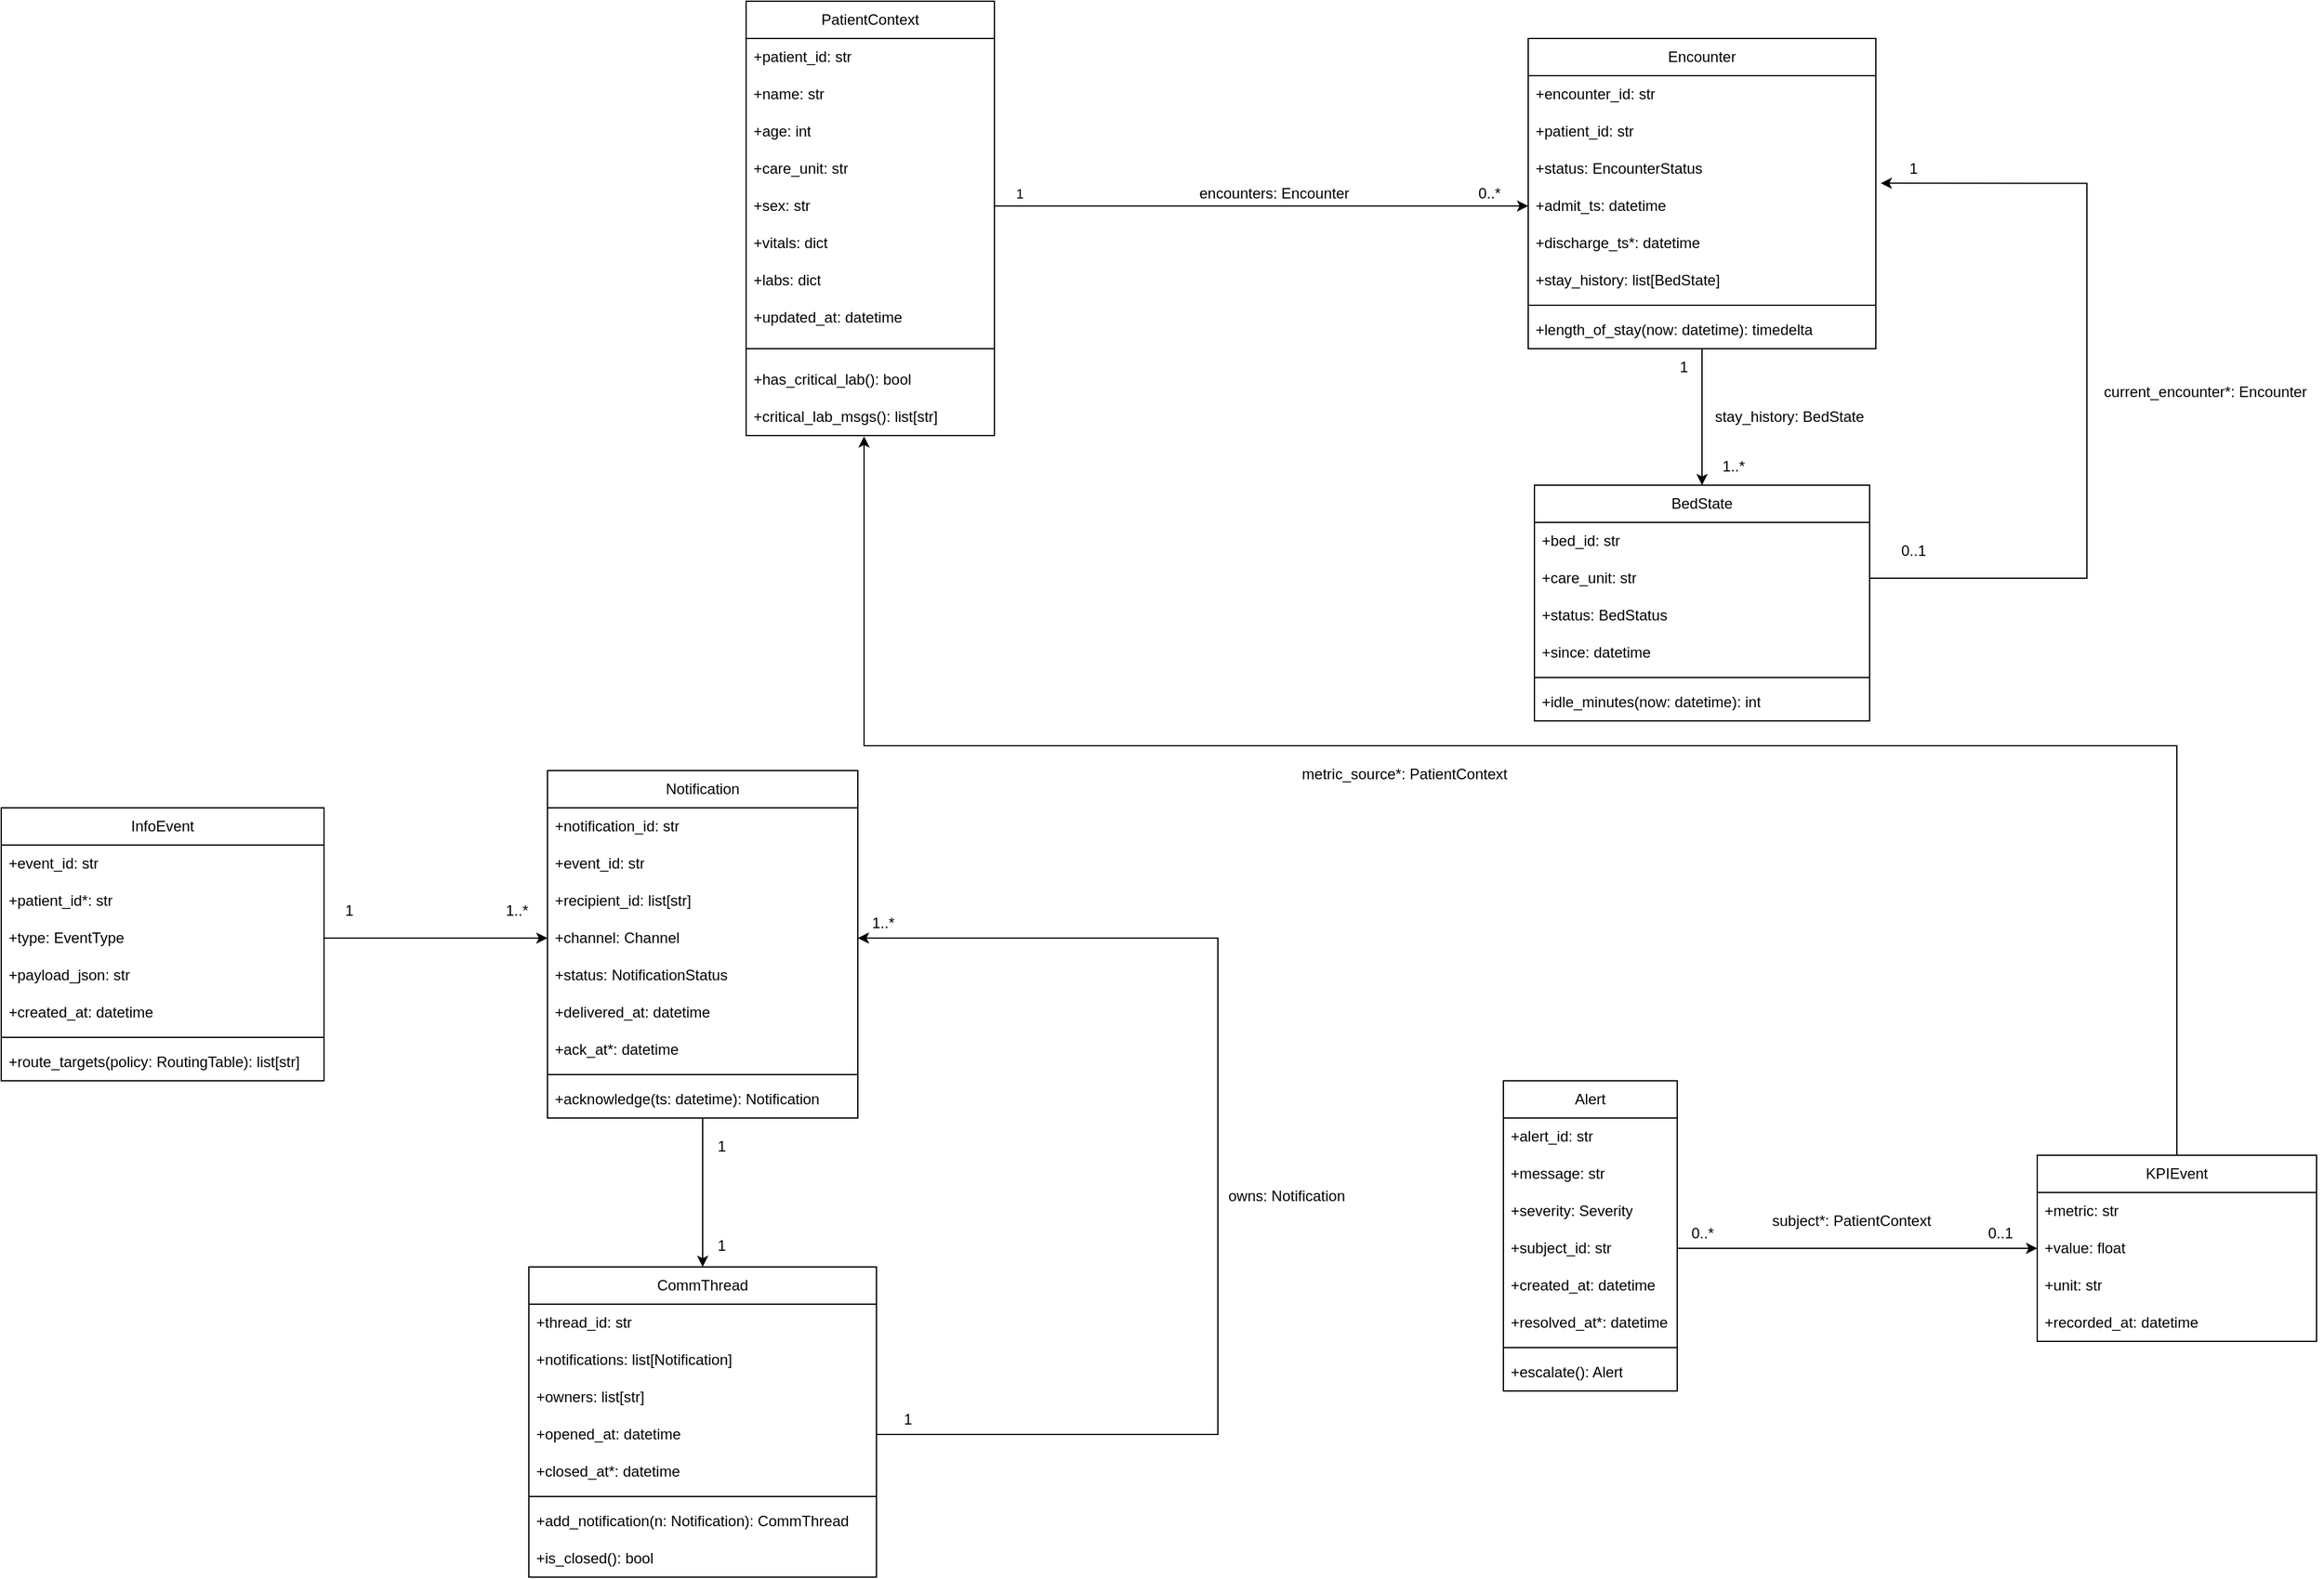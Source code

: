 <mxfile version="27.1.1">
  <diagram name="Page-1" id="bY4hCdv4W0PONexS3LeG">
    <mxGraphModel dx="3325" dy="878" grid="1" gridSize="10" guides="1" tooltips="1" connect="1" arrows="1" fold="1" page="1" pageScale="1.5" pageWidth="850" pageHeight="1100" math="0" shadow="0">
      <root>
        <mxCell id="0" />
        <mxCell id="1" parent="0" />
        <mxCell id="MOTdkO43s3OP3rJp4UTJ-1" value="PatientContext" style="swimlane;fontStyle=0;childLayout=stackLayout;horizontal=1;startSize=30;horizontalStack=0;resizeParent=1;resizeParentMax=0;resizeLast=0;collapsible=1;marginBottom=0;whiteSpace=wrap;html=1;" vertex="1" parent="1">
          <mxGeometry y="50" width="200" height="350" as="geometry" />
        </mxCell>
        <mxCell id="MOTdkO43s3OP3rJp4UTJ-2" value="+patient_id: str" style="text;strokeColor=none;fillColor=none;align=left;verticalAlign=middle;spacingLeft=4;spacingRight=4;overflow=hidden;points=[[0,0.5],[1,0.5]];portConstraint=eastwest;rotatable=0;whiteSpace=wrap;html=1;" vertex="1" parent="MOTdkO43s3OP3rJp4UTJ-1">
          <mxGeometry y="30" width="200" height="30" as="geometry" />
        </mxCell>
        <mxCell id="MOTdkO43s3OP3rJp4UTJ-3" value="+name: str" style="text;strokeColor=none;fillColor=none;align=left;verticalAlign=middle;spacingLeft=4;spacingRight=4;overflow=hidden;points=[[0,0.5],[1,0.5]];portConstraint=eastwest;rotatable=0;whiteSpace=wrap;html=1;" vertex="1" parent="MOTdkO43s3OP3rJp4UTJ-1">
          <mxGeometry y="60" width="200" height="30" as="geometry" />
        </mxCell>
        <mxCell id="MOTdkO43s3OP3rJp4UTJ-4" value="+age: int" style="text;strokeColor=none;fillColor=none;align=left;verticalAlign=middle;spacingLeft=4;spacingRight=4;overflow=hidden;points=[[0,0.5],[1,0.5]];portConstraint=eastwest;rotatable=0;whiteSpace=wrap;html=1;" vertex="1" parent="MOTdkO43s3OP3rJp4UTJ-1">
          <mxGeometry y="90" width="200" height="30" as="geometry" />
        </mxCell>
        <mxCell id="MOTdkO43s3OP3rJp4UTJ-6" value="+care_unit: str" style="text;strokeColor=none;fillColor=none;align=left;verticalAlign=middle;spacingLeft=4;spacingRight=4;overflow=hidden;points=[[0,0.5],[1,0.5]];portConstraint=eastwest;rotatable=0;whiteSpace=wrap;html=1;" vertex="1" parent="MOTdkO43s3OP3rJp4UTJ-1">
          <mxGeometry y="120" width="200" height="30" as="geometry" />
        </mxCell>
        <mxCell id="MOTdkO43s3OP3rJp4UTJ-5" value="+sex: str" style="text;strokeColor=none;fillColor=none;align=left;verticalAlign=middle;spacingLeft=4;spacingRight=4;overflow=hidden;points=[[0,0.5],[1,0.5]];portConstraint=eastwest;rotatable=0;whiteSpace=wrap;html=1;" vertex="1" parent="MOTdkO43s3OP3rJp4UTJ-1">
          <mxGeometry y="150" width="200" height="30" as="geometry" />
        </mxCell>
        <mxCell id="MOTdkO43s3OP3rJp4UTJ-7" value="+vitals: dict" style="text;strokeColor=none;fillColor=none;align=left;verticalAlign=middle;spacingLeft=4;spacingRight=4;overflow=hidden;points=[[0,0.5],[1,0.5]];portConstraint=eastwest;rotatable=0;whiteSpace=wrap;html=1;" vertex="1" parent="MOTdkO43s3OP3rJp4UTJ-1">
          <mxGeometry y="180" width="200" height="30" as="geometry" />
        </mxCell>
        <mxCell id="MOTdkO43s3OP3rJp4UTJ-8" value="+labs: dict" style="text;strokeColor=none;fillColor=none;align=left;verticalAlign=middle;spacingLeft=4;spacingRight=4;overflow=hidden;points=[[0,0.5],[1,0.5]];portConstraint=eastwest;rotatable=0;whiteSpace=wrap;html=1;" vertex="1" parent="MOTdkO43s3OP3rJp4UTJ-1">
          <mxGeometry y="210" width="200" height="30" as="geometry" />
        </mxCell>
        <mxCell id="MOTdkO43s3OP3rJp4UTJ-10" value="+updated_at: datetime" style="text;strokeColor=none;fillColor=none;align=left;verticalAlign=middle;spacingLeft=4;spacingRight=4;overflow=hidden;points=[[0,0.5],[1,0.5]];portConstraint=eastwest;rotatable=0;whiteSpace=wrap;html=1;" vertex="1" parent="MOTdkO43s3OP3rJp4UTJ-1">
          <mxGeometry y="240" width="200" height="30" as="geometry" />
        </mxCell>
        <mxCell id="MOTdkO43s3OP3rJp4UTJ-58" value="" style="line;strokeWidth=1;rotatable=0;dashed=0;labelPosition=right;align=left;verticalAlign=middle;spacingTop=0;spacingLeft=6;points=[];portConstraint=eastwest;" vertex="1" parent="MOTdkO43s3OP3rJp4UTJ-1">
          <mxGeometry y="270" width="200" height="20" as="geometry" />
        </mxCell>
        <mxCell id="MOTdkO43s3OP3rJp4UTJ-59" value="+has_critical_lab(): bool" style="text;strokeColor=none;fillColor=none;align=left;verticalAlign=middle;spacingLeft=4;spacingRight=4;overflow=hidden;points=[[0,0.5],[1,0.5]];portConstraint=eastwest;rotatable=0;whiteSpace=wrap;html=1;" vertex="1" parent="MOTdkO43s3OP3rJp4UTJ-1">
          <mxGeometry y="290" width="200" height="30" as="geometry" />
        </mxCell>
        <mxCell id="MOTdkO43s3OP3rJp4UTJ-62" value="+critical_lab_msgs(): list[str]" style="text;strokeColor=none;fillColor=none;align=left;verticalAlign=middle;spacingLeft=4;spacingRight=4;overflow=hidden;points=[[0,0.5],[1,0.5]];portConstraint=eastwest;rotatable=0;whiteSpace=wrap;html=1;" vertex="1" parent="MOTdkO43s3OP3rJp4UTJ-1">
          <mxGeometry y="320" width="200" height="30" as="geometry" />
        </mxCell>
        <mxCell id="MOTdkO43s3OP3rJp4UTJ-86" style="edgeStyle=orthogonalEdgeStyle;rounded=0;orthogonalLoop=1;jettySize=auto;html=1;entryX=0.5;entryY=0;entryDx=0;entryDy=0;" edge="1" parent="1" source="MOTdkO43s3OP3rJp4UTJ-11" target="MOTdkO43s3OP3rJp4UTJ-18">
          <mxGeometry relative="1" as="geometry" />
        </mxCell>
        <mxCell id="MOTdkO43s3OP3rJp4UTJ-11" value="Encounter" style="swimlane;fontStyle=0;childLayout=stackLayout;horizontal=1;startSize=30;horizontalStack=0;resizeParent=1;resizeParentMax=0;resizeLast=0;collapsible=1;marginBottom=0;whiteSpace=wrap;html=1;" vertex="1" parent="1">
          <mxGeometry x="630" y="80" width="280" height="250" as="geometry" />
        </mxCell>
        <mxCell id="MOTdkO43s3OP3rJp4UTJ-12" value="+encounter_id: str" style="text;strokeColor=none;fillColor=none;align=left;verticalAlign=middle;spacingLeft=4;spacingRight=4;overflow=hidden;points=[[0,0.5],[1,0.5]];portConstraint=eastwest;rotatable=0;whiteSpace=wrap;html=1;" vertex="1" parent="MOTdkO43s3OP3rJp4UTJ-11">
          <mxGeometry y="30" width="280" height="30" as="geometry" />
        </mxCell>
        <mxCell id="MOTdkO43s3OP3rJp4UTJ-13" value="+patient_id: str" style="text;strokeColor=none;fillColor=none;align=left;verticalAlign=middle;spacingLeft=4;spacingRight=4;overflow=hidden;points=[[0,0.5],[1,0.5]];portConstraint=eastwest;rotatable=0;whiteSpace=wrap;html=1;" vertex="1" parent="MOTdkO43s3OP3rJp4UTJ-11">
          <mxGeometry y="60" width="280" height="30" as="geometry" />
        </mxCell>
        <mxCell id="MOTdkO43s3OP3rJp4UTJ-14" value="+status: EncounterStatus" style="text;strokeColor=none;fillColor=none;align=left;verticalAlign=middle;spacingLeft=4;spacingRight=4;overflow=hidden;points=[[0,0.5],[1,0.5]];portConstraint=eastwest;rotatable=0;whiteSpace=wrap;html=1;" vertex="1" parent="MOTdkO43s3OP3rJp4UTJ-11">
          <mxGeometry y="90" width="280" height="30" as="geometry" />
        </mxCell>
        <mxCell id="MOTdkO43s3OP3rJp4UTJ-15" value="+admit_ts: datetime" style="text;strokeColor=none;fillColor=none;align=left;verticalAlign=middle;spacingLeft=4;spacingRight=4;overflow=hidden;points=[[0,0.5],[1,0.5]];portConstraint=eastwest;rotatable=0;whiteSpace=wrap;html=1;" vertex="1" parent="MOTdkO43s3OP3rJp4UTJ-11">
          <mxGeometry y="120" width="280" height="30" as="geometry" />
        </mxCell>
        <mxCell id="MOTdkO43s3OP3rJp4UTJ-16" value="+discharge_ts*: datetime" style="text;strokeColor=none;fillColor=none;align=left;verticalAlign=middle;spacingLeft=4;spacingRight=4;overflow=hidden;points=[[0,0.5],[1,0.5]];portConstraint=eastwest;rotatable=0;whiteSpace=wrap;html=1;" vertex="1" parent="MOTdkO43s3OP3rJp4UTJ-11">
          <mxGeometry y="150" width="280" height="30" as="geometry" />
        </mxCell>
        <mxCell id="MOTdkO43s3OP3rJp4UTJ-17" value="+stay_history: list[BedState&lt;span style=&quot;background-color: transparent; color: light-dark(rgb(0, 0, 0), rgb(255, 255, 255));&quot;&gt;]&lt;/span&gt;" style="text;strokeColor=none;fillColor=none;align=left;verticalAlign=middle;spacingLeft=4;spacingRight=4;overflow=hidden;points=[[0,0.5],[1,0.5]];portConstraint=eastwest;rotatable=0;whiteSpace=wrap;html=1;" vertex="1" parent="MOTdkO43s3OP3rJp4UTJ-11">
          <mxGeometry y="180" width="280" height="30" as="geometry" />
        </mxCell>
        <mxCell id="MOTdkO43s3OP3rJp4UTJ-63" value="" style="line;strokeWidth=1;rotatable=0;dashed=0;labelPosition=right;align=left;verticalAlign=middle;spacingTop=0;spacingLeft=6;points=[];portConstraint=eastwest;" vertex="1" parent="MOTdkO43s3OP3rJp4UTJ-11">
          <mxGeometry y="210" width="280" height="10" as="geometry" />
        </mxCell>
        <mxCell id="MOTdkO43s3OP3rJp4UTJ-65" value="+length_of_stay(now: datetime): timedelta" style="text;strokeColor=none;fillColor=none;align=left;verticalAlign=middle;spacingLeft=4;spacingRight=4;overflow=hidden;points=[[0,0.5],[1,0.5]];portConstraint=eastwest;rotatable=0;whiteSpace=wrap;html=1;" vertex="1" parent="MOTdkO43s3OP3rJp4UTJ-11">
          <mxGeometry y="220" width="280" height="30" as="geometry" />
        </mxCell>
        <mxCell id="MOTdkO43s3OP3rJp4UTJ-18" value="BedState" style="swimlane;fontStyle=0;childLayout=stackLayout;horizontal=1;startSize=30;horizontalStack=0;resizeParent=1;resizeParentMax=0;resizeLast=0;collapsible=1;marginBottom=0;whiteSpace=wrap;html=1;" vertex="1" parent="1">
          <mxGeometry x="635" y="440" width="270" height="190" as="geometry" />
        </mxCell>
        <mxCell id="MOTdkO43s3OP3rJp4UTJ-19" value="+bed_id: str" style="text;strokeColor=none;fillColor=none;align=left;verticalAlign=middle;spacingLeft=4;spacingRight=4;overflow=hidden;points=[[0,0.5],[1,0.5]];portConstraint=eastwest;rotatable=0;whiteSpace=wrap;html=1;" vertex="1" parent="MOTdkO43s3OP3rJp4UTJ-18">
          <mxGeometry y="30" width="270" height="30" as="geometry" />
        </mxCell>
        <mxCell id="MOTdkO43s3OP3rJp4UTJ-20" value="+care_unit: str" style="text;strokeColor=none;fillColor=none;align=left;verticalAlign=middle;spacingLeft=4;spacingRight=4;overflow=hidden;points=[[0,0.5],[1,0.5]];portConstraint=eastwest;rotatable=0;whiteSpace=wrap;html=1;" vertex="1" parent="MOTdkO43s3OP3rJp4UTJ-18">
          <mxGeometry y="60" width="270" height="30" as="geometry" />
        </mxCell>
        <mxCell id="MOTdkO43s3OP3rJp4UTJ-21" value="+status: BedStatus" style="text;strokeColor=none;fillColor=none;align=left;verticalAlign=middle;spacingLeft=4;spacingRight=4;overflow=hidden;points=[[0,0.5],[1,0.5]];portConstraint=eastwest;rotatable=0;whiteSpace=wrap;html=1;" vertex="1" parent="MOTdkO43s3OP3rJp4UTJ-18">
          <mxGeometry y="90" width="270" height="30" as="geometry" />
        </mxCell>
        <mxCell id="MOTdkO43s3OP3rJp4UTJ-22" value="+since: datetime" style="text;strokeColor=none;fillColor=none;align=left;verticalAlign=middle;spacingLeft=4;spacingRight=4;overflow=hidden;points=[[0,0.5],[1,0.5]];portConstraint=eastwest;rotatable=0;whiteSpace=wrap;html=1;" vertex="1" parent="MOTdkO43s3OP3rJp4UTJ-18">
          <mxGeometry y="120" width="270" height="30" as="geometry" />
        </mxCell>
        <mxCell id="MOTdkO43s3OP3rJp4UTJ-66" value="" style="line;strokeWidth=1;rotatable=0;dashed=0;labelPosition=right;align=left;verticalAlign=middle;spacingTop=0;spacingLeft=6;points=[];portConstraint=eastwest;" vertex="1" parent="MOTdkO43s3OP3rJp4UTJ-18">
          <mxGeometry y="150" width="270" height="10" as="geometry" />
        </mxCell>
        <mxCell id="MOTdkO43s3OP3rJp4UTJ-67" value="+idle_minutes(now: datetime): int" style="text;strokeColor=none;fillColor=none;align=left;verticalAlign=middle;spacingLeft=4;spacingRight=4;overflow=hidden;points=[[0,0.5],[1,0.5]];portConstraint=eastwest;rotatable=0;whiteSpace=wrap;html=1;" vertex="1" parent="MOTdkO43s3OP3rJp4UTJ-18">
          <mxGeometry y="160" width="270" height="30" as="geometry" />
        </mxCell>
        <mxCell id="MOTdkO43s3OP3rJp4UTJ-23" value="InfoEvent" style="swimlane;fontStyle=0;childLayout=stackLayout;horizontal=1;startSize=30;horizontalStack=0;resizeParent=1;resizeParentMax=0;resizeLast=0;collapsible=1;marginBottom=0;whiteSpace=wrap;html=1;" vertex="1" parent="1">
          <mxGeometry x="-600" y="700" width="260" height="220" as="geometry" />
        </mxCell>
        <mxCell id="MOTdkO43s3OP3rJp4UTJ-24" value="+event_id: str" style="text;strokeColor=none;fillColor=none;align=left;verticalAlign=middle;spacingLeft=4;spacingRight=4;overflow=hidden;points=[[0,0.5],[1,0.5]];portConstraint=eastwest;rotatable=0;whiteSpace=wrap;html=1;" vertex="1" parent="MOTdkO43s3OP3rJp4UTJ-23">
          <mxGeometry y="30" width="260" height="30" as="geometry" />
        </mxCell>
        <mxCell id="MOTdkO43s3OP3rJp4UTJ-25" value="+patient_id*: str" style="text;strokeColor=none;fillColor=none;align=left;verticalAlign=middle;spacingLeft=4;spacingRight=4;overflow=hidden;points=[[0,0.5],[1,0.5]];portConstraint=eastwest;rotatable=0;whiteSpace=wrap;html=1;" vertex="1" parent="MOTdkO43s3OP3rJp4UTJ-23">
          <mxGeometry y="60" width="260" height="30" as="geometry" />
        </mxCell>
        <mxCell id="MOTdkO43s3OP3rJp4UTJ-26" value="+type: EventType" style="text;strokeColor=none;fillColor=none;align=left;verticalAlign=middle;spacingLeft=4;spacingRight=4;overflow=hidden;points=[[0,0.5],[1,0.5]];portConstraint=eastwest;rotatable=0;whiteSpace=wrap;html=1;" vertex="1" parent="MOTdkO43s3OP3rJp4UTJ-23">
          <mxGeometry y="90" width="260" height="30" as="geometry" />
        </mxCell>
        <mxCell id="MOTdkO43s3OP3rJp4UTJ-27" value="+payload_json: str" style="text;strokeColor=none;fillColor=none;align=left;verticalAlign=middle;spacingLeft=4;spacingRight=4;overflow=hidden;points=[[0,0.5],[1,0.5]];portConstraint=eastwest;rotatable=0;whiteSpace=wrap;html=1;" vertex="1" parent="MOTdkO43s3OP3rJp4UTJ-23">
          <mxGeometry y="120" width="260" height="30" as="geometry" />
        </mxCell>
        <mxCell id="MOTdkO43s3OP3rJp4UTJ-28" value="+created_at: datetime" style="text;strokeColor=none;fillColor=none;align=left;verticalAlign=middle;spacingLeft=4;spacingRight=4;overflow=hidden;points=[[0,0.5],[1,0.5]];portConstraint=eastwest;rotatable=0;whiteSpace=wrap;html=1;" vertex="1" parent="MOTdkO43s3OP3rJp4UTJ-23">
          <mxGeometry y="150" width="260" height="30" as="geometry" />
        </mxCell>
        <mxCell id="MOTdkO43s3OP3rJp4UTJ-68" value="" style="line;strokeWidth=1;rotatable=0;dashed=0;labelPosition=right;align=left;verticalAlign=middle;spacingTop=0;spacingLeft=6;points=[];portConstraint=eastwest;" vertex="1" parent="MOTdkO43s3OP3rJp4UTJ-23">
          <mxGeometry y="180" width="260" height="10" as="geometry" />
        </mxCell>
        <mxCell id="MOTdkO43s3OP3rJp4UTJ-70" value="+route_targets(policy: RoutingTable): list[str]" style="text;strokeColor=none;fillColor=none;align=left;verticalAlign=middle;spacingLeft=4;spacingRight=4;overflow=hidden;points=[[0,0.5],[1,0.5]];portConstraint=eastwest;rotatable=0;whiteSpace=wrap;html=1;" vertex="1" parent="MOTdkO43s3OP3rJp4UTJ-23">
          <mxGeometry y="190" width="260" height="30" as="geometry" />
        </mxCell>
        <mxCell id="MOTdkO43s3OP3rJp4UTJ-97" style="edgeStyle=orthogonalEdgeStyle;rounded=0;orthogonalLoop=1;jettySize=auto;html=1;entryX=0.5;entryY=0;entryDx=0;entryDy=0;" edge="1" parent="1" source="MOTdkO43s3OP3rJp4UTJ-29" target="MOTdkO43s3OP3rJp4UTJ-37">
          <mxGeometry relative="1" as="geometry" />
        </mxCell>
        <mxCell id="MOTdkO43s3OP3rJp4UTJ-29" value="Notification" style="swimlane;fontStyle=0;childLayout=stackLayout;horizontal=1;startSize=30;horizontalStack=0;resizeParent=1;resizeParentMax=0;resizeLast=0;collapsible=1;marginBottom=0;whiteSpace=wrap;html=1;" vertex="1" parent="1">
          <mxGeometry x="-160" y="670" width="250" height="280" as="geometry" />
        </mxCell>
        <mxCell id="MOTdkO43s3OP3rJp4UTJ-30" value="+notification_id: str" style="text;strokeColor=none;fillColor=none;align=left;verticalAlign=middle;spacingLeft=4;spacingRight=4;overflow=hidden;points=[[0,0.5],[1,0.5]];portConstraint=eastwest;rotatable=0;whiteSpace=wrap;html=1;" vertex="1" parent="MOTdkO43s3OP3rJp4UTJ-29">
          <mxGeometry y="30" width="250" height="30" as="geometry" />
        </mxCell>
        <mxCell id="MOTdkO43s3OP3rJp4UTJ-31" value="+event_id: str" style="text;strokeColor=none;fillColor=none;align=left;verticalAlign=middle;spacingLeft=4;spacingRight=4;overflow=hidden;points=[[0,0.5],[1,0.5]];portConstraint=eastwest;rotatable=0;whiteSpace=wrap;html=1;" vertex="1" parent="MOTdkO43s3OP3rJp4UTJ-29">
          <mxGeometry y="60" width="250" height="30" as="geometry" />
        </mxCell>
        <mxCell id="MOTdkO43s3OP3rJp4UTJ-32" value="+recipient_id: list[str]" style="text;strokeColor=none;fillColor=none;align=left;verticalAlign=middle;spacingLeft=4;spacingRight=4;overflow=hidden;points=[[0,0.5],[1,0.5]];portConstraint=eastwest;rotatable=0;whiteSpace=wrap;html=1;" vertex="1" parent="MOTdkO43s3OP3rJp4UTJ-29">
          <mxGeometry y="90" width="250" height="30" as="geometry" />
        </mxCell>
        <mxCell id="MOTdkO43s3OP3rJp4UTJ-34" value="+channel: Channel" style="text;strokeColor=none;fillColor=none;align=left;verticalAlign=middle;spacingLeft=4;spacingRight=4;overflow=hidden;points=[[0,0.5],[1,0.5]];portConstraint=eastwest;rotatable=0;whiteSpace=wrap;html=1;" vertex="1" parent="MOTdkO43s3OP3rJp4UTJ-29">
          <mxGeometry y="120" width="250" height="30" as="geometry" />
        </mxCell>
        <mxCell id="MOTdkO43s3OP3rJp4UTJ-35" value="+status: NotificationStatus" style="text;strokeColor=none;fillColor=none;align=left;verticalAlign=middle;spacingLeft=4;spacingRight=4;overflow=hidden;points=[[0,0.5],[1,0.5]];portConstraint=eastwest;rotatable=0;whiteSpace=wrap;html=1;" vertex="1" parent="MOTdkO43s3OP3rJp4UTJ-29">
          <mxGeometry y="150" width="250" height="30" as="geometry" />
        </mxCell>
        <mxCell id="MOTdkO43s3OP3rJp4UTJ-33" value="+delivered_at: datetime" style="text;strokeColor=none;fillColor=none;align=left;verticalAlign=middle;spacingLeft=4;spacingRight=4;overflow=hidden;points=[[0,0.5],[1,0.5]];portConstraint=eastwest;rotatable=0;whiteSpace=wrap;html=1;" vertex="1" parent="MOTdkO43s3OP3rJp4UTJ-29">
          <mxGeometry y="180" width="250" height="30" as="geometry" />
        </mxCell>
        <mxCell id="MOTdkO43s3OP3rJp4UTJ-36" value="+ack_at*: datetime" style="text;strokeColor=none;fillColor=none;align=left;verticalAlign=middle;spacingLeft=4;spacingRight=4;overflow=hidden;points=[[0,0.5],[1,0.5]];portConstraint=eastwest;rotatable=0;whiteSpace=wrap;html=1;" vertex="1" parent="MOTdkO43s3OP3rJp4UTJ-29">
          <mxGeometry y="210" width="250" height="30" as="geometry" />
        </mxCell>
        <mxCell id="MOTdkO43s3OP3rJp4UTJ-71" value="" style="line;strokeWidth=1;rotatable=0;dashed=0;labelPosition=right;align=left;verticalAlign=middle;spacingTop=0;spacingLeft=6;points=[];portConstraint=eastwest;" vertex="1" parent="MOTdkO43s3OP3rJp4UTJ-29">
          <mxGeometry y="240" width="250" height="10" as="geometry" />
        </mxCell>
        <mxCell id="MOTdkO43s3OP3rJp4UTJ-72" value="+acknowledge(ts: datetime): Notification" style="text;strokeColor=none;fillColor=none;align=left;verticalAlign=middle;spacingLeft=4;spacingRight=4;overflow=hidden;points=[[0,0.5],[1,0.5]];portConstraint=eastwest;rotatable=0;whiteSpace=wrap;html=1;" vertex="1" parent="MOTdkO43s3OP3rJp4UTJ-29">
          <mxGeometry y="250" width="250" height="30" as="geometry" />
        </mxCell>
        <mxCell id="MOTdkO43s3OP3rJp4UTJ-37" value="CommThread" style="swimlane;fontStyle=0;childLayout=stackLayout;horizontal=1;startSize=30;horizontalStack=0;resizeParent=1;resizeParentMax=0;resizeLast=0;collapsible=1;marginBottom=0;whiteSpace=wrap;html=1;" vertex="1" parent="1">
          <mxGeometry x="-175" y="1070" width="280" height="250" as="geometry" />
        </mxCell>
        <mxCell id="MOTdkO43s3OP3rJp4UTJ-38" value="+thread_id: str" style="text;strokeColor=none;fillColor=none;align=left;verticalAlign=middle;spacingLeft=4;spacingRight=4;overflow=hidden;points=[[0,0.5],[1,0.5]];portConstraint=eastwest;rotatable=0;whiteSpace=wrap;html=1;" vertex="1" parent="MOTdkO43s3OP3rJp4UTJ-37">
          <mxGeometry y="30" width="280" height="30" as="geometry" />
        </mxCell>
        <mxCell id="MOTdkO43s3OP3rJp4UTJ-39" value="+notifications: list[Notification]" style="text;strokeColor=none;fillColor=none;align=left;verticalAlign=middle;spacingLeft=4;spacingRight=4;overflow=hidden;points=[[0,0.5],[1,0.5]];portConstraint=eastwest;rotatable=0;whiteSpace=wrap;html=1;" vertex="1" parent="MOTdkO43s3OP3rJp4UTJ-37">
          <mxGeometry y="60" width="280" height="30" as="geometry" />
        </mxCell>
        <mxCell id="MOTdkO43s3OP3rJp4UTJ-40" value="+owners: list[str]" style="text;strokeColor=none;fillColor=none;align=left;verticalAlign=middle;spacingLeft=4;spacingRight=4;overflow=hidden;points=[[0,0.5],[1,0.5]];portConstraint=eastwest;rotatable=0;whiteSpace=wrap;html=1;" vertex="1" parent="MOTdkO43s3OP3rJp4UTJ-37">
          <mxGeometry y="90" width="280" height="30" as="geometry" />
        </mxCell>
        <mxCell id="MOTdkO43s3OP3rJp4UTJ-42" value="+opened_at: datetime" style="text;strokeColor=none;fillColor=none;align=left;verticalAlign=middle;spacingLeft=4;spacingRight=4;overflow=hidden;points=[[0,0.5],[1,0.5]];portConstraint=eastwest;rotatable=0;whiteSpace=wrap;html=1;" vertex="1" parent="MOTdkO43s3OP3rJp4UTJ-37">
          <mxGeometry y="120" width="280" height="30" as="geometry" />
        </mxCell>
        <mxCell id="MOTdkO43s3OP3rJp4UTJ-41" value="+closed_at*: datetime" style="text;strokeColor=none;fillColor=none;align=left;verticalAlign=middle;spacingLeft=4;spacingRight=4;overflow=hidden;points=[[0,0.5],[1,0.5]];portConstraint=eastwest;rotatable=0;whiteSpace=wrap;html=1;" vertex="1" parent="MOTdkO43s3OP3rJp4UTJ-37">
          <mxGeometry y="150" width="280" height="30" as="geometry" />
        </mxCell>
        <mxCell id="MOTdkO43s3OP3rJp4UTJ-73" value="" style="line;strokeWidth=1;rotatable=0;dashed=0;labelPosition=right;align=left;verticalAlign=middle;spacingTop=0;spacingLeft=6;points=[];portConstraint=eastwest;" vertex="1" parent="MOTdkO43s3OP3rJp4UTJ-37">
          <mxGeometry y="180" width="280" height="10" as="geometry" />
        </mxCell>
        <mxCell id="MOTdkO43s3OP3rJp4UTJ-74" value="+add_notification(n: Notification): CommThread" style="text;strokeColor=none;fillColor=none;align=left;verticalAlign=middle;spacingLeft=4;spacingRight=4;overflow=hidden;points=[[0,0.5],[1,0.5]];portConstraint=eastwest;rotatable=0;whiteSpace=wrap;html=1;" vertex="1" parent="MOTdkO43s3OP3rJp4UTJ-37">
          <mxGeometry y="190" width="280" height="30" as="geometry" />
        </mxCell>
        <mxCell id="MOTdkO43s3OP3rJp4UTJ-77" value="+is_closed(): bool" style="text;strokeColor=none;fillColor=none;align=left;verticalAlign=middle;spacingLeft=4;spacingRight=4;overflow=hidden;points=[[0,0.5],[1,0.5]];portConstraint=eastwest;rotatable=0;whiteSpace=wrap;html=1;" vertex="1" parent="MOTdkO43s3OP3rJp4UTJ-37">
          <mxGeometry y="220" width="280" height="30" as="geometry" />
        </mxCell>
        <mxCell id="MOTdkO43s3OP3rJp4UTJ-43" value="KPIEvent" style="swimlane;fontStyle=0;childLayout=stackLayout;horizontal=1;startSize=30;horizontalStack=0;resizeParent=1;resizeParentMax=0;resizeLast=0;collapsible=1;marginBottom=0;whiteSpace=wrap;html=1;" vertex="1" parent="1">
          <mxGeometry x="1040" y="980" width="225" height="150" as="geometry" />
        </mxCell>
        <mxCell id="MOTdkO43s3OP3rJp4UTJ-44" value="+metric: str" style="text;strokeColor=none;fillColor=none;align=left;verticalAlign=middle;spacingLeft=4;spacingRight=4;overflow=hidden;points=[[0,0.5],[1,0.5]];portConstraint=eastwest;rotatable=0;whiteSpace=wrap;html=1;" vertex="1" parent="MOTdkO43s3OP3rJp4UTJ-43">
          <mxGeometry y="30" width="225" height="30" as="geometry" />
        </mxCell>
        <mxCell id="MOTdkO43s3OP3rJp4UTJ-45" value="+value: float" style="text;strokeColor=none;fillColor=none;align=left;verticalAlign=middle;spacingLeft=4;spacingRight=4;overflow=hidden;points=[[0,0.5],[1,0.5]];portConstraint=eastwest;rotatable=0;whiteSpace=wrap;html=1;" vertex="1" parent="MOTdkO43s3OP3rJp4UTJ-43">
          <mxGeometry y="60" width="225" height="30" as="geometry" />
        </mxCell>
        <mxCell id="MOTdkO43s3OP3rJp4UTJ-47" value="+unit: str" style="text;strokeColor=none;fillColor=none;align=left;verticalAlign=middle;spacingLeft=4;spacingRight=4;overflow=hidden;points=[[0,0.5],[1,0.5]];portConstraint=eastwest;rotatable=0;whiteSpace=wrap;html=1;" vertex="1" parent="MOTdkO43s3OP3rJp4UTJ-43">
          <mxGeometry y="90" width="225" height="30" as="geometry" />
        </mxCell>
        <mxCell id="MOTdkO43s3OP3rJp4UTJ-46" value="+recorded_at: datetime" style="text;strokeColor=none;fillColor=none;align=left;verticalAlign=middle;spacingLeft=4;spacingRight=4;overflow=hidden;points=[[0,0.5],[1,0.5]];portConstraint=eastwest;rotatable=0;whiteSpace=wrap;html=1;" vertex="1" parent="MOTdkO43s3OP3rJp4UTJ-43">
          <mxGeometry y="120" width="225" height="30" as="geometry" />
        </mxCell>
        <mxCell id="MOTdkO43s3OP3rJp4UTJ-48" value="Alert" style="swimlane;fontStyle=0;childLayout=stackLayout;horizontal=1;startSize=30;horizontalStack=0;resizeParent=1;resizeParentMax=0;resizeLast=0;collapsible=1;marginBottom=0;whiteSpace=wrap;html=1;" vertex="1" parent="1">
          <mxGeometry x="610" y="920" width="140" height="250" as="geometry" />
        </mxCell>
        <mxCell id="MOTdkO43s3OP3rJp4UTJ-49" value="+alert_id: str" style="text;strokeColor=none;fillColor=none;align=left;verticalAlign=middle;spacingLeft=4;spacingRight=4;overflow=hidden;points=[[0,0.5],[1,0.5]];portConstraint=eastwest;rotatable=0;whiteSpace=wrap;html=1;" vertex="1" parent="MOTdkO43s3OP3rJp4UTJ-48">
          <mxGeometry y="30" width="140" height="30" as="geometry" />
        </mxCell>
        <mxCell id="MOTdkO43s3OP3rJp4UTJ-50" value="+message: str" style="text;strokeColor=none;fillColor=none;align=left;verticalAlign=middle;spacingLeft=4;spacingRight=4;overflow=hidden;points=[[0,0.5],[1,0.5]];portConstraint=eastwest;rotatable=0;whiteSpace=wrap;html=1;" vertex="1" parent="MOTdkO43s3OP3rJp4UTJ-48">
          <mxGeometry y="60" width="140" height="30" as="geometry" />
        </mxCell>
        <mxCell id="MOTdkO43s3OP3rJp4UTJ-51" value="+severity: Severity" style="text;strokeColor=none;fillColor=none;align=left;verticalAlign=middle;spacingLeft=4;spacingRight=4;overflow=hidden;points=[[0,0.5],[1,0.5]];portConstraint=eastwest;rotatable=0;whiteSpace=wrap;html=1;" vertex="1" parent="MOTdkO43s3OP3rJp4UTJ-48">
          <mxGeometry y="90" width="140" height="30" as="geometry" />
        </mxCell>
        <mxCell id="MOTdkO43s3OP3rJp4UTJ-52" value="+subject_id: str" style="text;strokeColor=none;fillColor=none;align=left;verticalAlign=middle;spacingLeft=4;spacingRight=4;overflow=hidden;points=[[0,0.5],[1,0.5]];portConstraint=eastwest;rotatable=0;whiteSpace=wrap;html=1;" vertex="1" parent="MOTdkO43s3OP3rJp4UTJ-48">
          <mxGeometry y="120" width="140" height="30" as="geometry" />
        </mxCell>
        <mxCell id="MOTdkO43s3OP3rJp4UTJ-53" value="+created_at: datetime" style="text;strokeColor=none;fillColor=none;align=left;verticalAlign=middle;spacingLeft=4;spacingRight=4;overflow=hidden;points=[[0,0.5],[1,0.5]];portConstraint=eastwest;rotatable=0;whiteSpace=wrap;html=1;" vertex="1" parent="MOTdkO43s3OP3rJp4UTJ-48">
          <mxGeometry y="150" width="140" height="30" as="geometry" />
        </mxCell>
        <mxCell id="MOTdkO43s3OP3rJp4UTJ-54" value="+resolved_at*: datetime" style="text;strokeColor=none;fillColor=none;align=left;verticalAlign=middle;spacingLeft=4;spacingRight=4;overflow=hidden;points=[[0,0.5],[1,0.5]];portConstraint=eastwest;rotatable=0;whiteSpace=wrap;html=1;" vertex="1" parent="MOTdkO43s3OP3rJp4UTJ-48">
          <mxGeometry y="180" width="140" height="30" as="geometry" />
        </mxCell>
        <mxCell id="MOTdkO43s3OP3rJp4UTJ-78" value="" style="line;strokeWidth=1;rotatable=0;dashed=0;labelPosition=right;align=left;verticalAlign=middle;spacingTop=0;spacingLeft=6;points=[];portConstraint=eastwest;" vertex="1" parent="MOTdkO43s3OP3rJp4UTJ-48">
          <mxGeometry y="210" width="140" height="10" as="geometry" />
        </mxCell>
        <mxCell id="MOTdkO43s3OP3rJp4UTJ-79" value="+escalate(): Alert" style="text;strokeColor=none;fillColor=none;align=left;verticalAlign=middle;spacingLeft=4;spacingRight=4;overflow=hidden;points=[[0,0.5],[1,0.5]];portConstraint=eastwest;rotatable=0;whiteSpace=wrap;html=1;" vertex="1" parent="MOTdkO43s3OP3rJp4UTJ-48">
          <mxGeometry y="220" width="140" height="30" as="geometry" />
        </mxCell>
        <mxCell id="MOTdkO43s3OP3rJp4UTJ-80" style="edgeStyle=orthogonalEdgeStyle;rounded=0;orthogonalLoop=1;jettySize=auto;html=1;exitX=1;exitY=0.5;exitDx=0;exitDy=0;entryX=0;entryY=0.5;entryDx=0;entryDy=0;" edge="1" parent="1" source="MOTdkO43s3OP3rJp4UTJ-5" target="MOTdkO43s3OP3rJp4UTJ-15">
          <mxGeometry relative="1" as="geometry" />
        </mxCell>
        <mxCell id="MOTdkO43s3OP3rJp4UTJ-82" value="1" style="edgeLabel;html=1;align=center;verticalAlign=middle;resizable=0;points=[];" vertex="1" connectable="0" parent="MOTdkO43s3OP3rJp4UTJ-80">
          <mxGeometry x="-0.695" y="3" relative="1" as="geometry">
            <mxPoint x="-46" y="-7" as="offset" />
          </mxGeometry>
        </mxCell>
        <mxCell id="MOTdkO43s3OP3rJp4UTJ-83" value="&amp;nbsp; 0..*" style="text;html=1;align=center;verticalAlign=middle;resizable=0;points=[];autosize=1;strokeColor=none;fillColor=none;" vertex="1" parent="1">
          <mxGeometry x="570" y="190" width="50" height="30" as="geometry" />
        </mxCell>
        <mxCell id="MOTdkO43s3OP3rJp4UTJ-84" value="encounters: Encounter" style="text;html=1;align=center;verticalAlign=middle;resizable=0;points=[];autosize=1;strokeColor=none;fillColor=none;" vertex="1" parent="1">
          <mxGeometry x="355" y="190" width="140" height="30" as="geometry" />
        </mxCell>
        <mxCell id="MOTdkO43s3OP3rJp4UTJ-87" value="1..*" style="text;html=1;align=center;verticalAlign=middle;resizable=0;points=[];autosize=1;strokeColor=none;fillColor=none;" vertex="1" parent="1">
          <mxGeometry x="775" y="410" width="40" height="30" as="geometry" />
        </mxCell>
        <mxCell id="MOTdkO43s3OP3rJp4UTJ-88" value="1" style="text;html=1;align=center;verticalAlign=middle;resizable=0;points=[];autosize=1;strokeColor=none;fillColor=none;" vertex="1" parent="1">
          <mxGeometry x="740" y="330" width="30" height="30" as="geometry" />
        </mxCell>
        <mxCell id="MOTdkO43s3OP3rJp4UTJ-89" value="stay_history: BedState" style="text;html=1;align=center;verticalAlign=middle;resizable=0;points=[];autosize=1;strokeColor=none;fillColor=none;" vertex="1" parent="1">
          <mxGeometry x="770" y="370" width="140" height="30" as="geometry" />
        </mxCell>
        <mxCell id="MOTdkO43s3OP3rJp4UTJ-90" style="edgeStyle=orthogonalEdgeStyle;rounded=0;orthogonalLoop=1;jettySize=auto;html=1;exitX=1;exitY=0.5;exitDx=0;exitDy=0;entryX=1.014;entryY=-0.111;entryDx=0;entryDy=0;entryPerimeter=0;" edge="1" parent="1" source="MOTdkO43s3OP3rJp4UTJ-20" target="MOTdkO43s3OP3rJp4UTJ-15">
          <mxGeometry relative="1" as="geometry">
            <Array as="points">
              <mxPoint x="1080" y="515" />
              <mxPoint x="1080" y="197" />
            </Array>
          </mxGeometry>
        </mxCell>
        <mxCell id="MOTdkO43s3OP3rJp4UTJ-91" value="0..1" style="text;html=1;align=center;verticalAlign=middle;resizable=0;points=[];autosize=1;strokeColor=none;fillColor=none;" vertex="1" parent="1">
          <mxGeometry x="920" y="478" width="40" height="30" as="geometry" />
        </mxCell>
        <mxCell id="MOTdkO43s3OP3rJp4UTJ-92" value="1" style="text;html=1;align=center;verticalAlign=middle;resizable=0;points=[];autosize=1;strokeColor=none;fillColor=none;" vertex="1" parent="1">
          <mxGeometry x="925" y="170" width="30" height="30" as="geometry" />
        </mxCell>
        <mxCell id="MOTdkO43s3OP3rJp4UTJ-93" value="current_encounter*: Encounter" style="text;html=1;align=center;verticalAlign=middle;resizable=0;points=[];autosize=1;strokeColor=none;fillColor=none;" vertex="1" parent="1">
          <mxGeometry x="1080" y="350" width="190" height="30" as="geometry" />
        </mxCell>
        <mxCell id="MOTdkO43s3OP3rJp4UTJ-94" style="edgeStyle=orthogonalEdgeStyle;rounded=0;orthogonalLoop=1;jettySize=auto;html=1;exitX=1;exitY=0.5;exitDx=0;exitDy=0;entryX=0;entryY=0.5;entryDx=0;entryDy=0;" edge="1" parent="1" source="MOTdkO43s3OP3rJp4UTJ-26" target="MOTdkO43s3OP3rJp4UTJ-34">
          <mxGeometry relative="1" as="geometry" />
        </mxCell>
        <mxCell id="MOTdkO43s3OP3rJp4UTJ-95" value="1" style="text;html=1;align=center;verticalAlign=middle;resizable=0;points=[];autosize=1;strokeColor=none;fillColor=none;" vertex="1" parent="1">
          <mxGeometry x="-335" y="768" width="30" height="30" as="geometry" />
        </mxCell>
        <mxCell id="MOTdkO43s3OP3rJp4UTJ-96" value="1..*" style="text;html=1;align=center;verticalAlign=middle;resizable=0;points=[];autosize=1;strokeColor=none;fillColor=none;" vertex="1" parent="1">
          <mxGeometry x="-205" y="768" width="40" height="30" as="geometry" />
        </mxCell>
        <mxCell id="MOTdkO43s3OP3rJp4UTJ-98" value="1" style="text;html=1;align=center;verticalAlign=middle;resizable=0;points=[];autosize=1;strokeColor=none;fillColor=none;" vertex="1" parent="1">
          <mxGeometry x="-35" y="958" width="30" height="30" as="geometry" />
        </mxCell>
        <mxCell id="MOTdkO43s3OP3rJp4UTJ-99" value="1" style="text;html=1;align=center;verticalAlign=middle;resizable=0;points=[];autosize=1;strokeColor=none;fillColor=none;" vertex="1" parent="1">
          <mxGeometry x="-35" y="1038" width="30" height="30" as="geometry" />
        </mxCell>
        <mxCell id="MOTdkO43s3OP3rJp4UTJ-100" style="edgeStyle=orthogonalEdgeStyle;rounded=0;orthogonalLoop=1;jettySize=auto;html=1;exitX=1;exitY=0.5;exitDx=0;exitDy=0;entryX=1;entryY=0.5;entryDx=0;entryDy=0;" edge="1" parent="1" source="MOTdkO43s3OP3rJp4UTJ-42" target="MOTdkO43s3OP3rJp4UTJ-34">
          <mxGeometry relative="1" as="geometry">
            <Array as="points">
              <mxPoint x="380" y="1205" />
              <mxPoint x="380" y="805" />
            </Array>
          </mxGeometry>
        </mxCell>
        <mxCell id="MOTdkO43s3OP3rJp4UTJ-101" value="1..*" style="text;html=1;align=center;verticalAlign=middle;resizable=0;points=[];autosize=1;strokeColor=none;fillColor=none;" vertex="1" parent="1">
          <mxGeometry x="90" y="778" width="40" height="30" as="geometry" />
        </mxCell>
        <mxCell id="MOTdkO43s3OP3rJp4UTJ-102" value="1" style="text;html=1;align=center;verticalAlign=middle;resizable=0;points=[];autosize=1;strokeColor=none;fillColor=none;" vertex="1" parent="1">
          <mxGeometry x="115" y="1178" width="30" height="30" as="geometry" />
        </mxCell>
        <mxCell id="MOTdkO43s3OP3rJp4UTJ-103" value="owns: Notification" style="text;html=1;align=center;verticalAlign=middle;resizable=0;points=[];autosize=1;strokeColor=none;fillColor=none;" vertex="1" parent="1">
          <mxGeometry x="375" y="998" width="120" height="30" as="geometry" />
        </mxCell>
        <mxCell id="MOTdkO43s3OP3rJp4UTJ-104" style="edgeStyle=orthogonalEdgeStyle;rounded=0;orthogonalLoop=1;jettySize=auto;html=1;exitX=1;exitY=0.5;exitDx=0;exitDy=0;entryX=0;entryY=0.5;entryDx=0;entryDy=0;" edge="1" parent="1" source="MOTdkO43s3OP3rJp4UTJ-52" target="MOTdkO43s3OP3rJp4UTJ-43">
          <mxGeometry relative="1" as="geometry" />
        </mxCell>
        <mxCell id="MOTdkO43s3OP3rJp4UTJ-105" value="0..*" style="text;html=1;align=center;verticalAlign=middle;resizable=0;points=[];autosize=1;strokeColor=none;fillColor=none;" vertex="1" parent="1">
          <mxGeometry x="750" y="1028" width="40" height="30" as="geometry" />
        </mxCell>
        <mxCell id="MOTdkO43s3OP3rJp4UTJ-106" value="0..1" style="text;html=1;align=center;verticalAlign=middle;resizable=0;points=[];autosize=1;strokeColor=none;fillColor=none;" vertex="1" parent="1">
          <mxGeometry x="990" y="1028" width="40" height="30" as="geometry" />
        </mxCell>
        <mxCell id="MOTdkO43s3OP3rJp4UTJ-107" value="subject*: PatientContext" style="text;html=1;align=center;verticalAlign=middle;resizable=0;points=[];autosize=1;strokeColor=none;fillColor=none;" vertex="1" parent="1">
          <mxGeometry x="815" y="1018" width="150" height="30" as="geometry" />
        </mxCell>
        <mxCell id="MOTdkO43s3OP3rJp4UTJ-109" style="edgeStyle=orthogonalEdgeStyle;rounded=0;orthogonalLoop=1;jettySize=auto;html=1;exitX=0.5;exitY=0;exitDx=0;exitDy=0;entryX=0.475;entryY=1.022;entryDx=0;entryDy=0;entryPerimeter=0;" edge="1" parent="1" source="MOTdkO43s3OP3rJp4UTJ-43" target="MOTdkO43s3OP3rJp4UTJ-62">
          <mxGeometry relative="1" as="geometry">
            <Array as="points">
              <mxPoint x="1153" y="650" />
              <mxPoint x="95" y="650" />
            </Array>
          </mxGeometry>
        </mxCell>
        <mxCell id="MOTdkO43s3OP3rJp4UTJ-110" value="metric_source*: PatientContext" style="text;html=1;align=center;verticalAlign=middle;resizable=0;points=[];autosize=1;strokeColor=none;fillColor=none;" vertex="1" parent="1">
          <mxGeometry x="435" y="658" width="190" height="30" as="geometry" />
        </mxCell>
      </root>
    </mxGraphModel>
  </diagram>
</mxfile>
